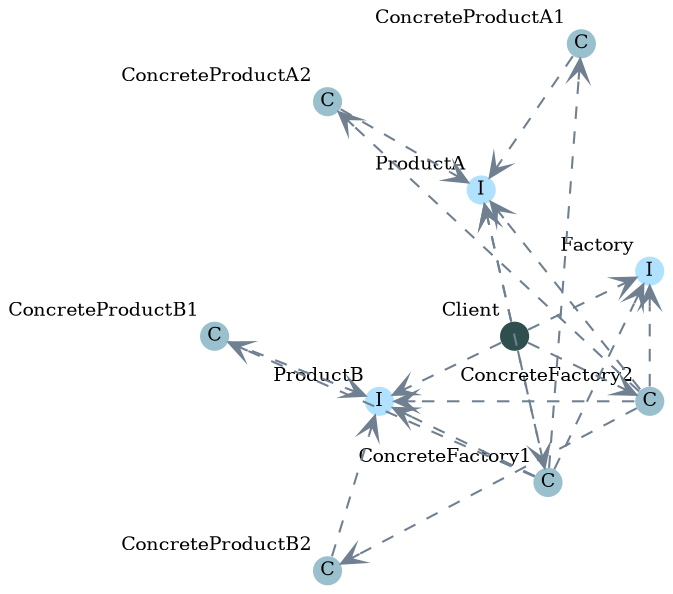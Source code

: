  digraph G {
    layout="twopi"

    node [shape=circle
        , fixedsize=true
        , width=0.2
        , style=filled
        , fillcolor=darkslategray
        , fontsize="9"
        , label = ""
        , penwidth =0
    ] Client;
    
    node [shape=circle
        , fixedsize=true
        , width=0.2
        , style=filled
        , fillcolor=lightskyblue1
        , fontsize="9"
        , label = "I"
        , color=black
    ] Factory, ProductA, ProductB;
    
    node [shape=circle
        , fixedsize=true
        , width=0.2
        , style=filled
        , fillcolor=lightblue3
        , fontsize="9"
        , label = "C"
    ];
    
    edge [color=slategray, style=dashed, arrowhead=vee]

    Client [
        xlabel ="Client"
    ]

    Factory [
        xlabel ="Factory"
    ]

    ConcreteFactory1 [
        xlabel ="ConcreteFactory1"
    ]

    ConcreteFactory2 [
        xlabel ="ConcreteFactory2"
    ]

    ProductA [
        xlabel ="ProductA"
    ]

    ProductB [
        xlabel ="ProductB"
    ]

    ConcreteProductA1 [
        xlabel ="ConcreteProductA1"
    ]

    ConcreteProductB1 [
        xlabel ="ConcreteProductB1"
    ]

    ConcreteProductA2 [
        xlabel ="ConcreteProductA2"
    ]

    ConcreteProductB2 [
        xlabel ="ConcreteProductB2"
    ]

    Client -> Factory
    Client -> ConcreteFactory1
    Client -> ConcreteFactory2
    Client -> ProductA
    Client -> ProductB

    ConcreteFactory1 -> Factory
    ConcreteFactory1 -> ProductA
    ConcreteFactory1 -> ConcreteProductA1
    ConcreteFactory1 -> ProductB
    ConcreteFactory1 -> ConcreteProductB1

    ConcreteFactory2 -> Factory
    ConcreteFactory2 -> ProductA
    ConcreteFactory2 -> ConcreteProductA2
    ConcreteFactory2 -> ProductB
    ConcreteFactory2 -> ConcreteProductB2

    ConcreteProductA1 -> ProductA
    ConcreteProductB1 -> ProductB

    ConcreteProductA2 -> ProductA
    ConcreteProductB2 -> ProductB
}